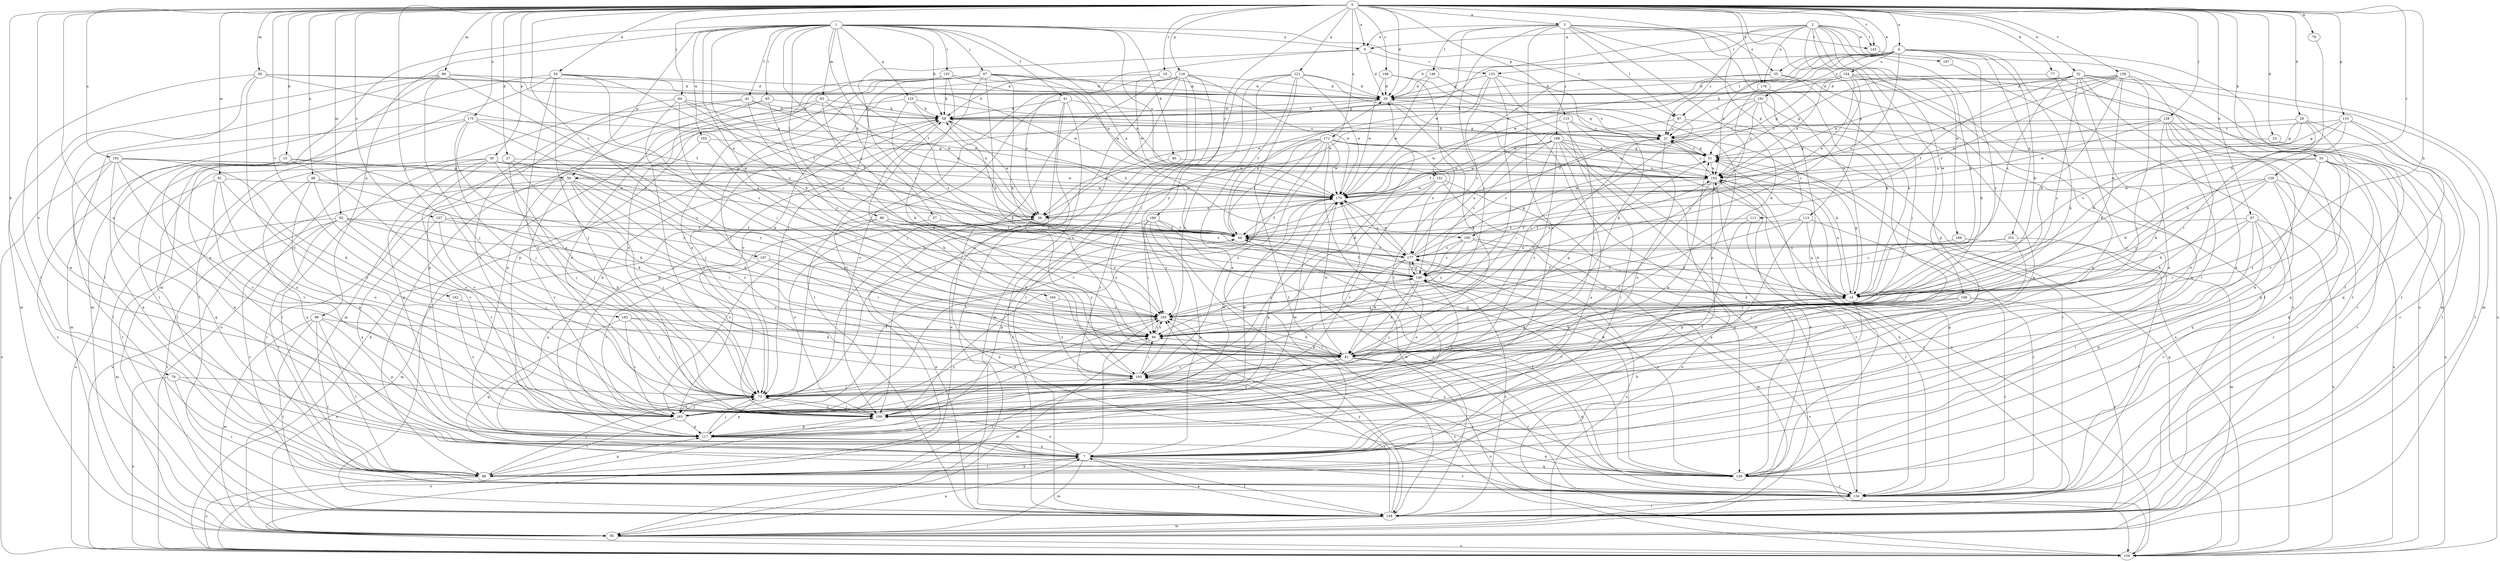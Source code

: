 strict digraph  {
0;
1;
2;
3;
4;
6;
7;
13;
14;
19;
21;
23;
27;
28;
29;
30;
32;
35;
36;
41;
42;
44;
50;
51;
54;
55;
57;
58;
64;
65;
66;
67;
73;
77;
78;
79;
80;
81;
86;
87;
88;
89;
90;
91;
92;
93;
95;
96;
97;
98;
100;
101;
102;
105;
107;
109;
110;
111;
113;
115;
116;
117;
121;
125;
126;
128;
129;
132;
133;
134;
140;
143;
146;
148;
151;
154;
156;
159;
162;
163;
164;
165;
166;
167;
168;
170;
171;
175;
176;
177;
180;
182;
185;
187;
188;
189;
191;
193;
0 -> 3  [label=a];
0 -> 4  [label=a];
0 -> 6  [label=a];
0 -> 13  [label=b];
0 -> 14  [label=b];
0 -> 19  [label=c];
0 -> 23  [label=d];
0 -> 27  [label=d];
0 -> 28  [label=d];
0 -> 29  [label=d];
0 -> 30  [label=e];
0 -> 32  [label=e];
0 -> 35  [label=e];
0 -> 54  [label=h];
0 -> 55  [label=h];
0 -> 64  [label=i];
0 -> 77  [label=k];
0 -> 78  [label=k];
0 -> 79  [label=k];
0 -> 89  [label=m];
0 -> 90  [label=m];
0 -> 91  [label=m];
0 -> 92  [label=m];
0 -> 96  [label=n];
0 -> 97  [label=n];
0 -> 105  [label=o];
0 -> 107  [label=o];
0 -> 109  [label=o];
0 -> 110  [label=p];
0 -> 111  [label=p];
0 -> 113  [label=p];
0 -> 115  [label=p];
0 -> 116  [label=p];
0 -> 121  [label=q];
0 -> 128  [label=r];
0 -> 129  [label=r];
0 -> 143  [label=t];
0 -> 159  [label=v];
0 -> 162  [label=v];
0 -> 163  [label=v];
0 -> 171  [label=x];
0 -> 175  [label=x];
0 -> 176  [label=x];
0 -> 180  [label=y];
0 -> 182  [label=y];
0 -> 187  [label=z];
0 -> 188  [label=z];
1 -> 6  [label=a];
1 -> 41  [label=f];
1 -> 42  [label=f];
1 -> 44  [label=f];
1 -> 50  [label=g];
1 -> 57  [label=h];
1 -> 58  [label=h];
1 -> 65  [label=i];
1 -> 67  [label=j];
1 -> 80  [label=k];
1 -> 86  [label=l];
1 -> 87  [label=l];
1 -> 93  [label=m];
1 -> 95  [label=m];
1 -> 98  [label=n];
1 -> 100  [label=n];
1 -> 125  [label=q];
1 -> 132  [label=r];
1 -> 140  [label=s];
1 -> 151  [label=u];
1 -> 164  [label=w];
1 -> 165  [label=w];
1 -> 185  [label=y];
2 -> 6  [label=a];
2 -> 14  [label=b];
2 -> 21  [label=c];
2 -> 50  [label=g];
2 -> 73  [label=j];
2 -> 81  [label=k];
2 -> 117  [label=p];
2 -> 133  [label=r];
2 -> 143  [label=t];
2 -> 166  [label=w];
2 -> 167  [label=w];
2 -> 168  [label=w];
2 -> 176  [label=x];
3 -> 6  [label=a];
3 -> 14  [label=b];
3 -> 35  [label=e];
3 -> 66  [label=i];
3 -> 81  [label=k];
3 -> 87  [label=l];
3 -> 109  [label=o];
3 -> 126  [label=q];
3 -> 143  [label=t];
3 -> 146  [label=t];
3 -> 170  [label=w];
3 -> 189  [label=z];
4 -> 14  [label=b];
4 -> 29  [label=d];
4 -> 81  [label=k];
4 -> 87  [label=l];
4 -> 100  [label=n];
4 -> 101  [label=n];
4 -> 102  [label=n];
4 -> 148  [label=t];
4 -> 151  [label=u];
4 -> 154  [label=u];
4 -> 170  [label=w];
4 -> 185  [label=y];
4 -> 191  [label=z];
6 -> 29  [label=d];
6 -> 73  [label=j];
6 -> 88  [label=l];
6 -> 133  [label=r];
7 -> 14  [label=b];
7 -> 88  [label=l];
7 -> 95  [label=m];
7 -> 109  [label=o];
7 -> 126  [label=q];
7 -> 134  [label=r];
7 -> 148  [label=t];
7 -> 185  [label=y];
13 -> 7  [label=a];
13 -> 50  [label=g];
13 -> 109  [label=o];
13 -> 126  [label=q];
13 -> 148  [label=t];
13 -> 185  [label=y];
14 -> 44  [label=f];
14 -> 51  [label=g];
14 -> 81  [label=k];
14 -> 102  [label=n];
14 -> 185  [label=y];
19 -> 29  [label=d];
19 -> 140  [label=s];
19 -> 170  [label=w];
21 -> 51  [label=g];
21 -> 58  [label=h];
21 -> 109  [label=o];
21 -> 134  [label=r];
23 -> 51  [label=g];
23 -> 134  [label=r];
27 -> 73  [label=j];
27 -> 81  [label=k];
27 -> 88  [label=l];
27 -> 102  [label=n];
27 -> 185  [label=y];
28 -> 14  [label=b];
28 -> 21  [label=c];
28 -> 51  [label=g];
28 -> 66  [label=i];
28 -> 148  [label=t];
28 -> 163  [label=v];
29 -> 58  [label=h];
29 -> 81  [label=k];
30 -> 36  [label=e];
30 -> 73  [label=j];
30 -> 88  [label=l];
30 -> 102  [label=n];
30 -> 117  [label=p];
30 -> 148  [label=t];
30 -> 163  [label=v];
30 -> 170  [label=w];
32 -> 7  [label=a];
32 -> 29  [label=d];
32 -> 44  [label=f];
32 -> 51  [label=g];
32 -> 88  [label=l];
32 -> 95  [label=m];
32 -> 102  [label=n];
32 -> 148  [label=t];
32 -> 156  [label=u];
32 -> 177  [label=x];
32 -> 185  [label=y];
35 -> 14  [label=b];
35 -> 29  [label=d];
35 -> 36  [label=e];
35 -> 148  [label=t];
36 -> 44  [label=f];
36 -> 109  [label=o];
36 -> 193  [label=z];
41 -> 21  [label=c];
41 -> 58  [label=h];
41 -> 95  [label=m];
41 -> 109  [label=o];
41 -> 148  [label=t];
41 -> 156  [label=u];
42 -> 58  [label=h];
42 -> 117  [label=p];
42 -> 140  [label=s];
42 -> 156  [label=u];
42 -> 170  [label=w];
44 -> 29  [label=d];
44 -> 58  [label=h];
44 -> 177  [label=x];
50 -> 66  [label=i];
50 -> 73  [label=j];
50 -> 81  [label=k];
50 -> 134  [label=r];
50 -> 156  [label=u];
50 -> 163  [label=v];
50 -> 170  [label=w];
50 -> 193  [label=z];
51 -> 21  [label=c];
51 -> 102  [label=n];
54 -> 14  [label=b];
54 -> 29  [label=d];
54 -> 44  [label=f];
54 -> 73  [label=j];
54 -> 95  [label=m];
54 -> 109  [label=o];
54 -> 148  [label=t];
54 -> 170  [label=w];
55 -> 102  [label=n];
55 -> 117  [label=p];
55 -> 126  [label=q];
55 -> 134  [label=r];
55 -> 156  [label=u];
55 -> 170  [label=w];
55 -> 193  [label=z];
57 -> 7  [label=a];
57 -> 44  [label=f];
57 -> 177  [label=x];
58 -> 21  [label=c];
58 -> 29  [label=d];
58 -> 36  [label=e];
58 -> 73  [label=j];
58 -> 117  [label=p];
64 -> 44  [label=f];
64 -> 58  [label=h];
64 -> 66  [label=i];
64 -> 81  [label=k];
64 -> 163  [label=v];
64 -> 170  [label=w];
65 -> 58  [label=h];
65 -> 95  [label=m];
65 -> 109  [label=o];
65 -> 185  [label=y];
66 -> 81  [label=k];
66 -> 95  [label=m];
66 -> 185  [label=y];
67 -> 14  [label=b];
67 -> 29  [label=d];
67 -> 73  [label=j];
67 -> 81  [label=k];
67 -> 102  [label=n];
67 -> 109  [label=o];
67 -> 148  [label=t];
67 -> 163  [label=v];
67 -> 170  [label=w];
73 -> 109  [label=o];
73 -> 117  [label=p];
73 -> 163  [label=v];
77 -> 29  [label=d];
77 -> 148  [label=t];
77 -> 163  [label=v];
78 -> 14  [label=b];
79 -> 7  [label=a];
79 -> 73  [label=j];
79 -> 134  [label=r];
79 -> 156  [label=u];
80 -> 102  [label=n];
80 -> 148  [label=t];
81 -> 14  [label=b];
81 -> 21  [label=c];
81 -> 51  [label=g];
81 -> 66  [label=i];
81 -> 109  [label=o];
81 -> 126  [label=q];
81 -> 134  [label=r];
81 -> 156  [label=u];
81 -> 170  [label=w];
81 -> 193  [label=z];
86 -> 44  [label=f];
86 -> 81  [label=k];
86 -> 95  [label=m];
86 -> 163  [label=v];
86 -> 177  [label=x];
86 -> 185  [label=y];
87 -> 21  [label=c];
87 -> 44  [label=f];
87 -> 66  [label=i];
87 -> 156  [label=u];
88 -> 7  [label=a];
88 -> 73  [label=j];
88 -> 117  [label=p];
88 -> 156  [label=u];
88 -> 193  [label=z];
89 -> 29  [label=d];
89 -> 36  [label=e];
89 -> 66  [label=i];
89 -> 73  [label=j];
89 -> 88  [label=l];
89 -> 95  [label=m];
89 -> 117  [label=p];
90 -> 7  [label=a];
90 -> 29  [label=d];
90 -> 44  [label=f];
90 -> 51  [label=g];
90 -> 88  [label=l];
90 -> 109  [label=o];
91 -> 109  [label=o];
91 -> 156  [label=u];
91 -> 163  [label=v];
91 -> 170  [label=w];
91 -> 193  [label=z];
92 -> 44  [label=f];
92 -> 81  [label=k];
92 -> 88  [label=l];
92 -> 95  [label=m];
92 -> 134  [label=r];
92 -> 148  [label=t];
92 -> 163  [label=v];
92 -> 185  [label=y];
93 -> 36  [label=e];
93 -> 58  [label=h];
93 -> 81  [label=k];
93 -> 117  [label=p];
93 -> 148  [label=t];
95 -> 7  [label=a];
95 -> 156  [label=u];
95 -> 177  [label=x];
96 -> 7  [label=a];
96 -> 81  [label=k];
96 -> 117  [label=p];
96 -> 163  [label=v];
96 -> 170  [label=w];
97 -> 14  [label=b];
97 -> 44  [label=f];
97 -> 66  [label=i];
97 -> 88  [label=l];
97 -> 126  [label=q];
97 -> 134  [label=r];
97 -> 156  [label=u];
98 -> 66  [label=i];
98 -> 88  [label=l];
98 -> 95  [label=m];
98 -> 117  [label=p];
98 -> 134  [label=r];
98 -> 148  [label=t];
100 -> 14  [label=b];
100 -> 95  [label=m];
100 -> 140  [label=s];
100 -> 177  [label=x];
100 -> 185  [label=y];
101 -> 134  [label=r];
101 -> 140  [label=s];
101 -> 163  [label=v];
101 -> 177  [label=x];
102 -> 21  [label=c];
102 -> 73  [label=j];
102 -> 88  [label=l];
102 -> 134  [label=r];
102 -> 148  [label=t];
102 -> 170  [label=w];
105 -> 7  [label=a];
105 -> 36  [label=e];
105 -> 81  [label=k];
105 -> 88  [label=l];
105 -> 102  [label=n];
105 -> 109  [label=o];
105 -> 156  [label=u];
105 -> 163  [label=v];
107 -> 7  [label=a];
107 -> 44  [label=f];
107 -> 66  [label=i];
107 -> 73  [label=j];
109 -> 66  [label=i];
109 -> 73  [label=j];
109 -> 117  [label=p];
109 -> 170  [label=w];
110 -> 14  [label=b];
110 -> 21  [label=c];
110 -> 51  [label=g];
110 -> 126  [label=q];
110 -> 140  [label=s];
110 -> 148  [label=t];
111 -> 44  [label=f];
111 -> 117  [label=p];
111 -> 134  [label=r];
113 -> 7  [label=a];
113 -> 14  [label=b];
113 -> 44  [label=f];
113 -> 134  [label=r];
113 -> 185  [label=y];
115 -> 21  [label=c];
115 -> 88  [label=l];
115 -> 95  [label=m];
115 -> 170  [label=w];
116 -> 29  [label=d];
116 -> 36  [label=e];
116 -> 58  [label=h];
116 -> 66  [label=i];
116 -> 73  [label=j];
116 -> 109  [label=o];
116 -> 134  [label=r];
116 -> 148  [label=t];
116 -> 163  [label=v];
116 -> 170  [label=w];
117 -> 7  [label=a];
117 -> 58  [label=h];
117 -> 73  [label=j];
117 -> 126  [label=q];
117 -> 170  [label=w];
121 -> 7  [label=a];
121 -> 14  [label=b];
121 -> 29  [label=d];
121 -> 44  [label=f];
121 -> 148  [label=t];
121 -> 170  [label=w];
121 -> 185  [label=y];
121 -> 193  [label=z];
125 -> 36  [label=e];
125 -> 51  [label=g];
125 -> 58  [label=h];
125 -> 88  [label=l];
125 -> 140  [label=s];
126 -> 102  [label=n];
126 -> 134  [label=r];
126 -> 170  [label=w];
126 -> 177  [label=x];
126 -> 185  [label=y];
126 -> 193  [label=z];
128 -> 7  [label=a];
128 -> 21  [label=c];
128 -> 81  [label=k];
128 -> 102  [label=n];
128 -> 109  [label=o];
128 -> 126  [label=q];
128 -> 134  [label=r];
128 -> 170  [label=w];
129 -> 14  [label=b];
129 -> 81  [label=k];
129 -> 126  [label=q];
129 -> 134  [label=r];
129 -> 156  [label=u];
129 -> 170  [label=w];
129 -> 185  [label=y];
132 -> 29  [label=d];
132 -> 58  [label=h];
132 -> 81  [label=k];
132 -> 102  [label=n];
132 -> 109  [label=o];
132 -> 117  [label=p];
133 -> 29  [label=d];
133 -> 36  [label=e];
133 -> 66  [label=i];
133 -> 73  [label=j];
133 -> 81  [label=k];
133 -> 140  [label=s];
134 -> 29  [label=d];
134 -> 36  [label=e];
134 -> 44  [label=f];
134 -> 51  [label=g];
134 -> 102  [label=n];
134 -> 148  [label=t];
140 -> 14  [label=b];
140 -> 44  [label=f];
140 -> 66  [label=i];
140 -> 73  [label=j];
140 -> 81  [label=k];
140 -> 102  [label=n];
140 -> 163  [label=v];
140 -> 177  [label=x];
143 -> 156  [label=u];
146 -> 29  [label=d];
146 -> 117  [label=p];
146 -> 170  [label=w];
148 -> 7  [label=a];
148 -> 36  [label=e];
148 -> 95  [label=m];
148 -> 140  [label=s];
148 -> 170  [label=w];
148 -> 185  [label=y];
148 -> 193  [label=z];
151 -> 73  [label=j];
151 -> 126  [label=q];
151 -> 156  [label=u];
151 -> 163  [label=v];
151 -> 170  [label=w];
154 -> 7  [label=a];
154 -> 29  [label=d];
154 -> 36  [label=e];
154 -> 51  [label=g];
154 -> 58  [label=h];
154 -> 95  [label=m];
154 -> 102  [label=n];
154 -> 126  [label=q];
154 -> 140  [label=s];
156 -> 51  [label=g];
156 -> 58  [label=h];
156 -> 109  [label=o];
156 -> 140  [label=s];
156 -> 185  [label=y];
159 -> 7  [label=a];
159 -> 14  [label=b];
159 -> 21  [label=c];
159 -> 29  [label=d];
159 -> 44  [label=f];
159 -> 81  [label=k];
159 -> 102  [label=n];
159 -> 193  [label=z];
162 -> 163  [label=v];
162 -> 185  [label=y];
163 -> 44  [label=f];
163 -> 51  [label=g];
163 -> 73  [label=j];
163 -> 88  [label=l];
163 -> 117  [label=p];
163 -> 170  [label=w];
163 -> 185  [label=y];
164 -> 185  [label=y];
164 -> 193  [label=z];
165 -> 51  [label=g];
165 -> 66  [label=i];
165 -> 73  [label=j];
166 -> 95  [label=m];
166 -> 177  [label=x];
167 -> 156  [label=u];
168 -> 66  [label=i];
168 -> 134  [label=r];
168 -> 148  [label=t];
168 -> 163  [label=v];
168 -> 185  [label=y];
170 -> 36  [label=e];
170 -> 44  [label=f];
170 -> 117  [label=p];
170 -> 177  [label=x];
171 -> 36  [label=e];
171 -> 44  [label=f];
171 -> 51  [label=g];
171 -> 73  [label=j];
171 -> 102  [label=n];
171 -> 109  [label=o];
171 -> 126  [label=q];
171 -> 163  [label=v];
171 -> 170  [label=w];
171 -> 177  [label=x];
171 -> 193  [label=z];
175 -> 21  [label=c];
175 -> 73  [label=j];
175 -> 88  [label=l];
175 -> 95  [label=m];
175 -> 140  [label=s];
175 -> 185  [label=y];
175 -> 193  [label=z];
176 -> 14  [label=b];
176 -> 66  [label=i];
177 -> 21  [label=c];
177 -> 51  [label=g];
177 -> 58  [label=h];
177 -> 73  [label=j];
177 -> 81  [label=k];
177 -> 109  [label=o];
177 -> 140  [label=s];
177 -> 170  [label=w];
180 -> 7  [label=a];
180 -> 44  [label=f];
180 -> 66  [label=i];
180 -> 117  [label=p];
180 -> 134  [label=r];
180 -> 148  [label=t];
180 -> 185  [label=y];
182 -> 66  [label=i];
182 -> 73  [label=j];
182 -> 81  [label=k];
182 -> 126  [label=q];
182 -> 163  [label=v];
185 -> 66  [label=i];
185 -> 81  [label=k];
185 -> 109  [label=o];
185 -> 140  [label=s];
187 -> 66  [label=i];
187 -> 140  [label=s];
187 -> 163  [label=v];
188 -> 21  [label=c];
188 -> 29  [label=d];
188 -> 88  [label=l];
188 -> 170  [label=w];
189 -> 7  [label=a];
189 -> 14  [label=b];
189 -> 51  [label=g];
189 -> 66  [label=i];
189 -> 126  [label=q];
189 -> 140  [label=s];
189 -> 156  [label=u];
189 -> 170  [label=w];
189 -> 177  [label=x];
189 -> 193  [label=z];
191 -> 7  [label=a];
191 -> 44  [label=f];
191 -> 58  [label=h];
191 -> 73  [label=j];
191 -> 102  [label=n];
191 -> 170  [label=w];
193 -> 29  [label=d];
193 -> 58  [label=h];
193 -> 66  [label=i];
193 -> 73  [label=j];
}
